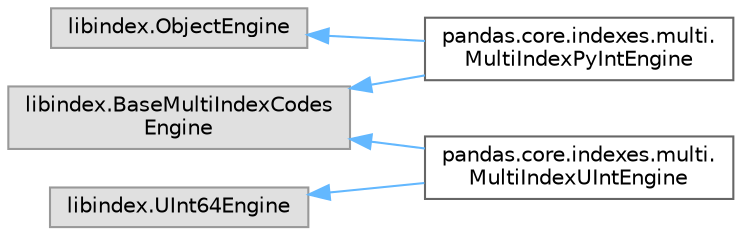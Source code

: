 digraph "Graphical Class Hierarchy"
{
 // LATEX_PDF_SIZE
  bgcolor="transparent";
  edge [fontname=Helvetica,fontsize=10,labelfontname=Helvetica,labelfontsize=10];
  node [fontname=Helvetica,fontsize=10,shape=box,height=0.2,width=0.4];
  rankdir="LR";
  Node0 [id="Node000000",label="libindex.BaseMultiIndexCodes\lEngine",height=0.2,width=0.4,color="grey60", fillcolor="#E0E0E0", style="filled",tooltip=" "];
  Node0 -> Node1 [id="edge3540_Node000000_Node000001",dir="back",color="steelblue1",style="solid",tooltip=" "];
  Node1 [id="Node000001",label="pandas.core.indexes.multi.\lMultiIndexPyIntEngine",height=0.2,width=0.4,color="grey40", fillcolor="white", style="filled",URL="$d5/db7/classpandas_1_1core_1_1indexes_1_1multi_1_1MultiIndexPyIntEngine.html",tooltip=" "];
  Node0 -> Node3 [id="edge3541_Node000000_Node000003",dir="back",color="steelblue1",style="solid",tooltip=" "];
  Node3 [id="Node000003",label="pandas.core.indexes.multi.\lMultiIndexUIntEngine",height=0.2,width=0.4,color="grey40", fillcolor="white", style="filled",URL="$dc/de3/classpandas_1_1core_1_1indexes_1_1multi_1_1MultiIndexUIntEngine.html",tooltip=" "];
  Node2 [id="Node000002",label="libindex.ObjectEngine",height=0.2,width=0.4,color="grey60", fillcolor="#E0E0E0", style="filled",tooltip=" "];
  Node2 -> Node1 [id="edge3542_Node000002_Node000001",dir="back",color="steelblue1",style="solid",tooltip=" "];
  Node4 [id="Node000004",label="libindex.UInt64Engine",height=0.2,width=0.4,color="grey60", fillcolor="#E0E0E0", style="filled",tooltip=" "];
  Node4 -> Node3 [id="edge3543_Node000004_Node000003",dir="back",color="steelblue1",style="solid",tooltip=" "];
}
